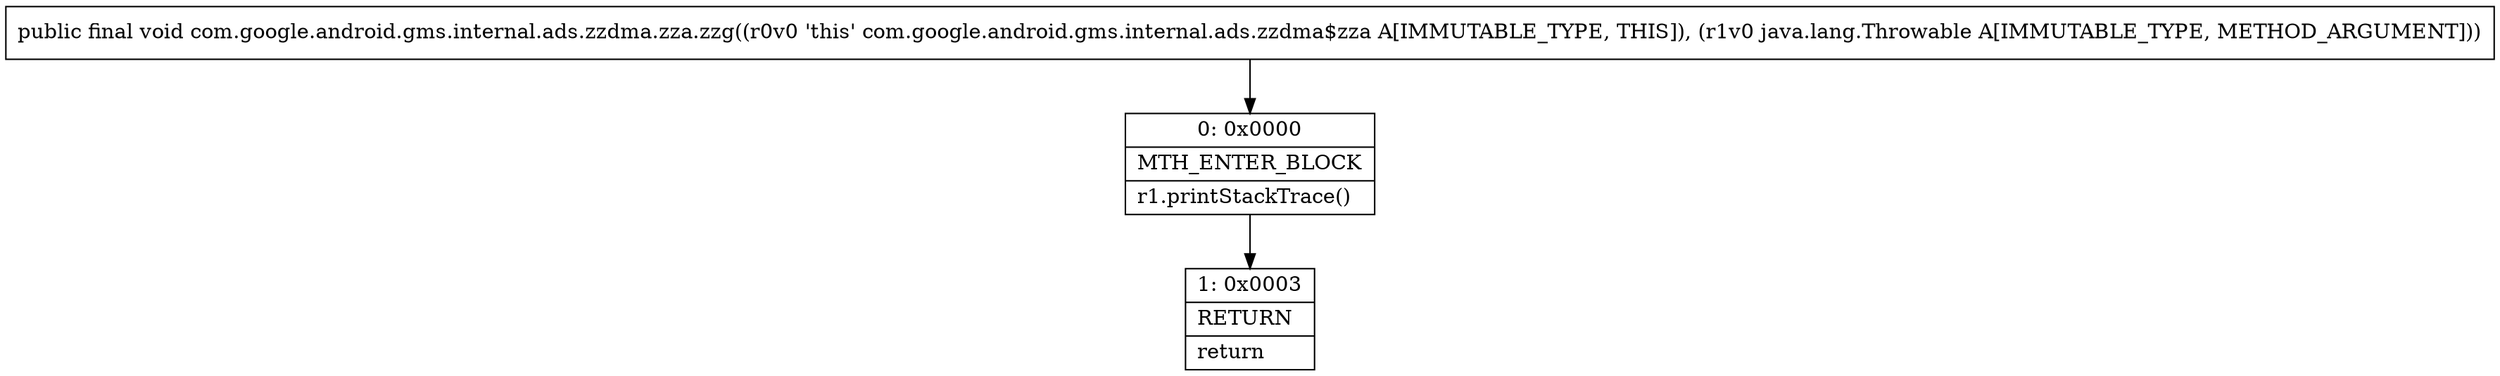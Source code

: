 digraph "CFG forcom.google.android.gms.internal.ads.zzdma.zza.zzg(Ljava\/lang\/Throwable;)V" {
Node_0 [shape=record,label="{0\:\ 0x0000|MTH_ENTER_BLOCK\l|r1.printStackTrace()\l}"];
Node_1 [shape=record,label="{1\:\ 0x0003|RETURN\l|return\l}"];
MethodNode[shape=record,label="{public final void com.google.android.gms.internal.ads.zzdma.zza.zzg((r0v0 'this' com.google.android.gms.internal.ads.zzdma$zza A[IMMUTABLE_TYPE, THIS]), (r1v0 java.lang.Throwable A[IMMUTABLE_TYPE, METHOD_ARGUMENT])) }"];
MethodNode -> Node_0;
Node_0 -> Node_1;
}

